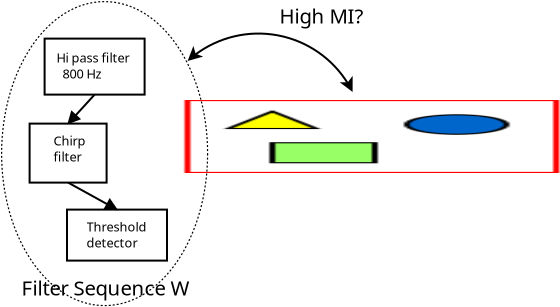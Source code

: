 <?xml version="1.0" encoding="UTF-8"?>
<dia:diagram xmlns:dia="http://www.lysator.liu.se/~alla/dia/">
  <dia:layer name="Background" visible="true" connectable="true" active="true">
    <dia:object type="Standard - Image" version="0" id="O0">
      <dia:attribute name="obj_pos">
        <dia:point val="13.5,9.15"/>
      </dia:attribute>
      <dia:attribute name="obj_bb">
        <dia:rectangle val="13.5,9.15;32.225,12.8"/>
      </dia:attribute>
      <dia:attribute name="elem_corner">
        <dia:point val="13.5,9.15"/>
      </dia:attribute>
      <dia:attribute name="elem_width">
        <dia:real val="18.725"/>
      </dia:attribute>
      <dia:attribute name="elem_height">
        <dia:real val="3.65"/>
      </dia:attribute>
      <dia:attribute name="draw_border">
        <dia:boolean val="false"/>
      </dia:attribute>
      <dia:attribute name="keep_aspect">
        <dia:boolean val="true"/>
      </dia:attribute>
      <dia:attribute name="file">
        <dia:string>#/home/linas/src/novamente/src/learn-git/learn-lang-diary/reco-image/whistling.png#</dia:string>
      </dia:attribute>
    </dia:object>
    <dia:object type="Standard - Ellipse" version="0" id="O1">
      <dia:attribute name="obj_pos">
        <dia:point val="4.35,4.23"/>
      </dia:attribute>
      <dia:attribute name="obj_bb">
        <dia:rectangle val="4.32,4.2;14.68,19.46"/>
      </dia:attribute>
      <dia:attribute name="elem_corner">
        <dia:point val="4.35,4.23"/>
      </dia:attribute>
      <dia:attribute name="elem_width">
        <dia:real val="10.3"/>
      </dia:attribute>
      <dia:attribute name="elem_height">
        <dia:real val="15.2"/>
      </dia:attribute>
      <dia:attribute name="border_width">
        <dia:real val="0.06"/>
      </dia:attribute>
      <dia:attribute name="inner_color">
        <dia:color val="#d8e5e500"/>
      </dia:attribute>
      <dia:attribute name="show_background">
        <dia:boolean val="false"/>
      </dia:attribute>
      <dia:attribute name="line_style">
        <dia:enum val="4"/>
      </dia:attribute>
    </dia:object>
    <dia:object type="Standard - Text" version="1" id="O2">
      <dia:attribute name="obj_pos">
        <dia:point val="5.35,18.93"/>
      </dia:attribute>
      <dia:attribute name="obj_bb">
        <dia:rectangle val="5.35,17.987;14.527,19.17"/>
      </dia:attribute>
      <dia:attribute name="text">
        <dia:composite type="text">
          <dia:attribute name="string">
            <dia:string>#Filter Sequence W#</dia:string>
          </dia:attribute>
          <dia:attribute name="font">
            <dia:font family="sans" style="0" name="Helvetica"/>
          </dia:attribute>
          <dia:attribute name="height">
            <dia:real val="1.27"/>
          </dia:attribute>
          <dia:attribute name="pos">
            <dia:point val="5.35,18.93"/>
          </dia:attribute>
          <dia:attribute name="color">
            <dia:color val="#000000ff"/>
          </dia:attribute>
          <dia:attribute name="alignment">
            <dia:enum val="0"/>
          </dia:attribute>
        </dia:composite>
      </dia:attribute>
      <dia:attribute name="valign">
        <dia:enum val="3"/>
      </dia:attribute>
    </dia:object>
    <dia:group>
      <dia:attribute name="meta">
        <dia:composite type="dict"/>
      </dia:attribute>
      <dia:attribute name="matrix"/>
      <dia:object type="Standard - Box" version="0" id="O3">
        <dia:attribute name="obj_pos">
          <dia:point val="6.5,6.08"/>
        </dia:attribute>
        <dia:attribute name="obj_bb">
          <dia:rectangle val="6.45,6.03;11.55,8.93"/>
        </dia:attribute>
        <dia:attribute name="elem_corner">
          <dia:point val="6.5,6.08"/>
        </dia:attribute>
        <dia:attribute name="elem_width">
          <dia:real val="5"/>
        </dia:attribute>
        <dia:attribute name="elem_height">
          <dia:real val="2.8"/>
        </dia:attribute>
        <dia:attribute name="inner_color">
          <dia:color val="#d8e5e500"/>
        </dia:attribute>
        <dia:attribute name="show_background">
          <dia:boolean val="false"/>
        </dia:attribute>
      </dia:object>
      <dia:object type="Standard - Text" version="1" id="O4">
        <dia:attribute name="obj_pos">
          <dia:point val="7.1,7.28"/>
        </dia:attribute>
        <dia:attribute name="obj_bb">
          <dia:rectangle val="7.1,6.686;11.118,8.231"/>
        </dia:attribute>
        <dia:attribute name="text">
          <dia:composite type="text">
            <dia:attribute name="string">
              <dia:string>#Hi pass filter
  800 Hz#</dia:string>
            </dia:attribute>
            <dia:attribute name="font">
              <dia:font family="sans" style="0" name="Helvetica"/>
            </dia:attribute>
            <dia:attribute name="height">
              <dia:real val="0.8"/>
            </dia:attribute>
            <dia:attribute name="pos">
              <dia:point val="7.1,7.28"/>
            </dia:attribute>
            <dia:attribute name="color">
              <dia:color val="#000000ff"/>
            </dia:attribute>
            <dia:attribute name="alignment">
              <dia:enum val="0"/>
            </dia:attribute>
          </dia:composite>
        </dia:attribute>
        <dia:attribute name="valign">
          <dia:enum val="3"/>
        </dia:attribute>
        <dia:connections>
          <dia:connection handle="0" to="O3" connection="6"/>
        </dia:connections>
      </dia:object>
      <dia:group>
        <dia:attribute name="meta">
          <dia:composite type="dict"/>
        </dia:attribute>
        <dia:attribute name="matrix"/>
        <dia:object type="Standard - Box" version="0" id="O5">
          <dia:attribute name="obj_pos">
            <dia:point val="5.75,10.33"/>
          </dia:attribute>
          <dia:attribute name="obj_bb">
            <dia:rectangle val="5.7,10.28;9.65,13.33"/>
          </dia:attribute>
          <dia:attribute name="elem_corner">
            <dia:point val="5.75,10.33"/>
          </dia:attribute>
          <dia:attribute name="elem_width">
            <dia:real val="3.85"/>
          </dia:attribute>
          <dia:attribute name="elem_height">
            <dia:real val="2.95"/>
          </dia:attribute>
          <dia:attribute name="inner_color">
            <dia:color val="#d8e5e500"/>
          </dia:attribute>
          <dia:attribute name="show_background">
            <dia:boolean val="false"/>
          </dia:attribute>
        </dia:object>
        <dia:object type="Standard - Text" version="1" id="O6">
          <dia:attribute name="obj_pos">
            <dia:point val="6.95,11.43"/>
          </dia:attribute>
          <dia:attribute name="obj_bb">
            <dia:rectangle val="6.95,10.836;8.65,12.381"/>
          </dia:attribute>
          <dia:attribute name="text">
            <dia:composite type="text">
              <dia:attribute name="string">
                <dia:string>#Chirp
filter#</dia:string>
              </dia:attribute>
              <dia:attribute name="font">
                <dia:font family="sans" style="0" name="Helvetica"/>
              </dia:attribute>
              <dia:attribute name="height">
                <dia:real val="0.8"/>
              </dia:attribute>
              <dia:attribute name="pos">
                <dia:point val="6.95,11.43"/>
              </dia:attribute>
              <dia:attribute name="color">
                <dia:color val="#000000ff"/>
              </dia:attribute>
              <dia:attribute name="alignment">
                <dia:enum val="0"/>
              </dia:attribute>
            </dia:composite>
          </dia:attribute>
          <dia:attribute name="valign">
            <dia:enum val="3"/>
          </dia:attribute>
        </dia:object>
      </dia:group>
      <dia:object type="Standard - Line" version="0" id="O7">
        <dia:attribute name="obj_pos">
          <dia:point val="9,8.88"/>
        </dia:attribute>
        <dia:attribute name="obj_bb">
          <dia:rectangle val="7.604,8.809;9.071,10.401"/>
        </dia:attribute>
        <dia:attribute name="conn_endpoints">
          <dia:point val="9,8.88"/>
          <dia:point val="7.675,10.33"/>
        </dia:attribute>
        <dia:attribute name="numcp">
          <dia:int val="1"/>
        </dia:attribute>
        <dia:attribute name="end_arrow">
          <dia:enum val="3"/>
        </dia:attribute>
        <dia:attribute name="end_arrow_length">
          <dia:real val="0.5"/>
        </dia:attribute>
        <dia:attribute name="end_arrow_width">
          <dia:real val="0.5"/>
        </dia:attribute>
      </dia:object>
      <dia:group>
        <dia:attribute name="meta">
          <dia:composite type="dict"/>
        </dia:attribute>
        <dia:attribute name="matrix"/>
        <dia:object type="Standard - Text" version="1" id="O8">
          <dia:attribute name="obj_pos">
            <dia:point val="8.6,15.73"/>
          </dia:attribute>
          <dia:attribute name="obj_bb">
            <dia:rectangle val="8.6,15.136;11.752,16.681"/>
          </dia:attribute>
          <dia:attribute name="text">
            <dia:composite type="text">
              <dia:attribute name="string">
                <dia:string>#Threshold
detector#</dia:string>
              </dia:attribute>
              <dia:attribute name="font">
                <dia:font family="sans" style="0" name="Helvetica"/>
              </dia:attribute>
              <dia:attribute name="height">
                <dia:real val="0.8"/>
              </dia:attribute>
              <dia:attribute name="pos">
                <dia:point val="8.6,15.73"/>
              </dia:attribute>
              <dia:attribute name="color">
                <dia:color val="#000000ff"/>
              </dia:attribute>
              <dia:attribute name="alignment">
                <dia:enum val="0"/>
              </dia:attribute>
            </dia:composite>
          </dia:attribute>
          <dia:attribute name="valign">
            <dia:enum val="3"/>
          </dia:attribute>
        </dia:object>
        <dia:object type="Standard - Box" version="0" id="O9">
          <dia:attribute name="obj_pos">
            <dia:point val="7.62,14.63"/>
          </dia:attribute>
          <dia:attribute name="obj_bb">
            <dia:rectangle val="7.57,14.58;12.67,17.23"/>
          </dia:attribute>
          <dia:attribute name="elem_corner">
            <dia:point val="7.62,14.63"/>
          </dia:attribute>
          <dia:attribute name="elem_width">
            <dia:real val="5"/>
          </dia:attribute>
          <dia:attribute name="elem_height">
            <dia:real val="2.55"/>
          </dia:attribute>
          <dia:attribute name="inner_color">
            <dia:color val="#d8e5e500"/>
          </dia:attribute>
          <dia:attribute name="show_background">
            <dia:boolean val="false"/>
          </dia:attribute>
        </dia:object>
      </dia:group>
      <dia:object type="Standard - Line" version="0" id="O10">
        <dia:attribute name="obj_pos">
          <dia:point val="7.675,13.28"/>
        </dia:attribute>
        <dia:attribute name="obj_bb">
          <dia:rectangle val="7.607,13.212;10.188,14.698"/>
        </dia:attribute>
        <dia:attribute name="conn_endpoints">
          <dia:point val="7.675,13.28"/>
          <dia:point val="10.12,14.63"/>
        </dia:attribute>
        <dia:attribute name="numcp">
          <dia:int val="1"/>
        </dia:attribute>
        <dia:attribute name="end_arrow">
          <dia:enum val="3"/>
        </dia:attribute>
        <dia:attribute name="end_arrow_length">
          <dia:real val="0.5"/>
        </dia:attribute>
        <dia:attribute name="end_arrow_width">
          <dia:real val="0.5"/>
        </dia:attribute>
      </dia:object>
    </dia:group>
    <dia:object type="Standard - Arc" version="0" id="O11">
      <dia:attribute name="obj_pos">
        <dia:point val="13.65,7.2"/>
      </dia:attribute>
      <dia:attribute name="obj_bb">
        <dia:rectangle val="13.592,5.778;21.958,8.808"/>
      </dia:attribute>
      <dia:attribute name="conn_endpoints">
        <dia:point val="13.65,7.2"/>
        <dia:point val="21.9,8.75"/>
      </dia:attribute>
      <dia:attribute name="curve_distance">
        <dia:real val="-2.093"/>
      </dia:attribute>
      <dia:attribute name="start_arrow">
        <dia:enum val="22"/>
      </dia:attribute>
      <dia:attribute name="start_arrow_length">
        <dia:real val="0.5"/>
      </dia:attribute>
      <dia:attribute name="start_arrow_width">
        <dia:real val="0.5"/>
      </dia:attribute>
      <dia:attribute name="end_arrow">
        <dia:enum val="22"/>
      </dia:attribute>
      <dia:attribute name="end_arrow_length">
        <dia:real val="0.5"/>
      </dia:attribute>
      <dia:attribute name="end_arrow_width">
        <dia:real val="0.5"/>
      </dia:attribute>
    </dia:object>
    <dia:object type="Standard - Text" version="1" id="O12">
      <dia:attribute name="obj_pos">
        <dia:point val="18.25,5.33"/>
      </dia:attribute>
      <dia:attribute name="obj_bb">
        <dia:rectangle val="18.25,4.387;22.628,5.57"/>
      </dia:attribute>
      <dia:attribute name="text">
        <dia:composite type="text">
          <dia:attribute name="string">
            <dia:string>#High MI?#</dia:string>
          </dia:attribute>
          <dia:attribute name="font">
            <dia:font family="sans" style="0" name="Helvetica"/>
          </dia:attribute>
          <dia:attribute name="height">
            <dia:real val="1.27"/>
          </dia:attribute>
          <dia:attribute name="pos">
            <dia:point val="18.25,5.33"/>
          </dia:attribute>
          <dia:attribute name="color">
            <dia:color val="#000000ff"/>
          </dia:attribute>
          <dia:attribute name="alignment">
            <dia:enum val="0"/>
          </dia:attribute>
        </dia:composite>
      </dia:attribute>
      <dia:attribute name="valign">
        <dia:enum val="3"/>
      </dia:attribute>
    </dia:object>
  </dia:layer>
</dia:diagram>
